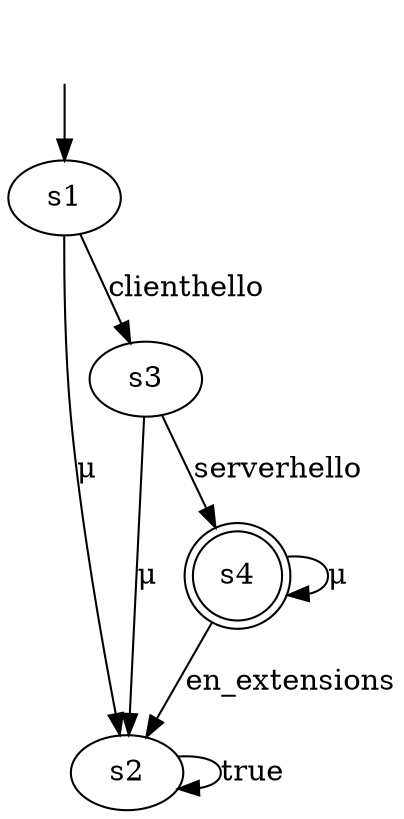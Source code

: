 digraph formula_13 {
s1 [label="s1"];
s2 [label="s2"];
s3 [label="s3"];
s4 [label="s4", shape=doublecircle];
s1 -> s2  [label="μ"];
s1 -> s3  [label="clienthello"];
s2 -> s2  [label="true"];
s3 -> s2  [label="μ"];
s3 -> s4  [label="serverhello"];
s4 -> s4  [label="μ"];
s4 -> s2  [label="en_extensions"];
__start0 [label="", shape=none];
__start0 -> s1  [label=""];
}
